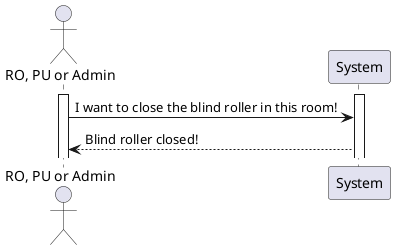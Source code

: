 @startuml
!pragma layout smetana

actor "RO, PU or Admin" as User
participant System

activate User
activate System
User -> System: I want to close the blind roller in this room!
System --> User: Blind roller closed!

@enduml